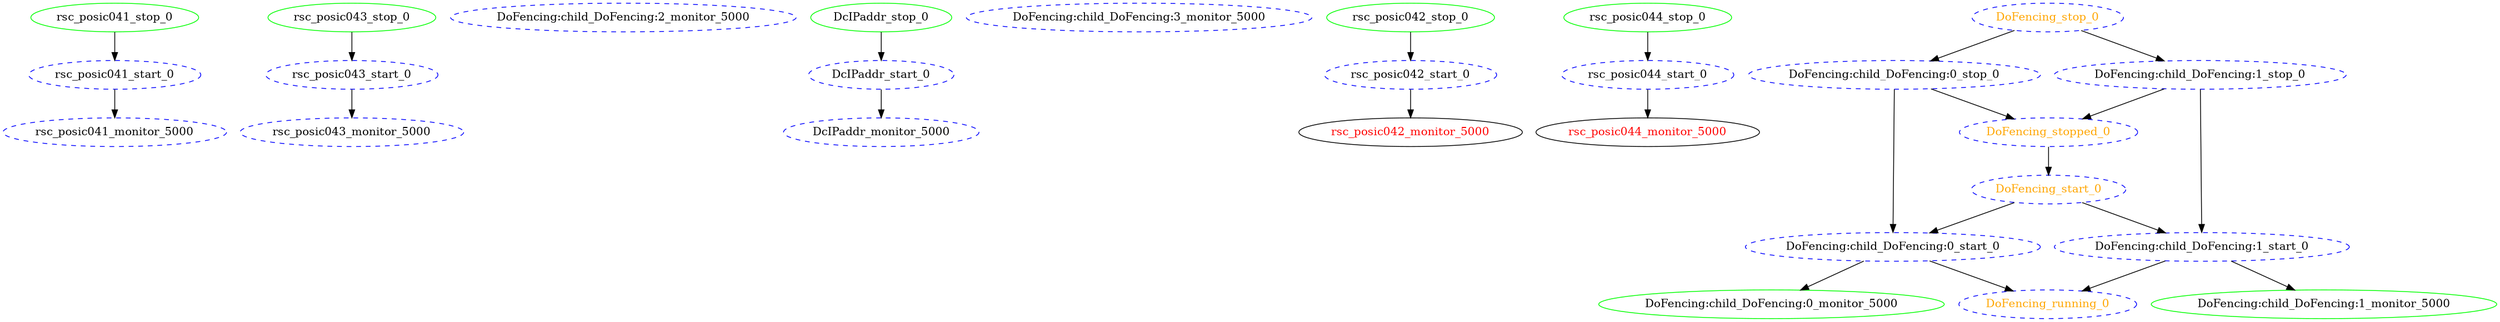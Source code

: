 digraph "g" {
	size = "30,30"
"rsc_posic041_monitor_5000" [ style="dashed" color="blue" fontcolor="black" ]
"rsc_posic043_monitor_5000" [ style="dashed" color="blue" fontcolor="black" ]
"DoFencing:child_DoFencing:2_monitor_5000" [ style="dashed" color="blue" fontcolor="black" ]
"DcIPaddr_monitor_5000" [ style="dashed" color="blue" fontcolor="black" ]
"DoFencing:child_DoFencing:3_monitor_5000" [ style="dashed" color="blue" fontcolor="black" ]
"DcIPaddr_stop_0" [ tooltip="posic043" color="green" fontcolor="black" ]
"DcIPaddr_start_0" [ style="dashed" color="blue" fontcolor="black" ]
"rsc_posic041_stop_0" [ tooltip="posic041" color="green" fontcolor="black" ]
"rsc_posic041_start_0" [ style="dashed" color="blue" fontcolor="black" ]
"rsc_posic042_stop_0" [ tooltip="posic041" color="green" fontcolor="black" ]
"rsc_posic042_start_0" [ style="dashed" color="blue" fontcolor="black" ]
"rsc_posic042_monitor_5000" [ fontcolor="red" ]
"rsc_posic043_stop_0" [ tooltip="posic043" color="green" fontcolor="black" ]
"rsc_posic043_start_0" [ style="dashed" color="blue" fontcolor="black" ]
"rsc_posic044_stop_0" [ tooltip="posic041" color="green" fontcolor="black" ]
"rsc_posic044_start_0" [ style="dashed" color="blue" fontcolor="black" ]
"rsc_posic044_monitor_5000" [ fontcolor="red" ]
"DoFencing:child_DoFencing:0_stop_0" [ style="dashed" color="blue" fontcolor="black" ]
"DoFencing:child_DoFencing:0_start_0" [ style="dashed" color="blue" fontcolor="black" ]
"DoFencing:child_DoFencing:0_monitor_5000" [ tooltip="posic043" color="green" fontcolor="black" ]
"DoFencing:child_DoFencing:1_stop_0" [ style="dashed" color="blue" fontcolor="black" ]
"DoFencing:child_DoFencing:1_start_0" [ style="dashed" color="blue" fontcolor="black" ]
"DoFencing:child_DoFencing:1_monitor_5000" [ tooltip="posic041" color="green" fontcolor="black" ]
"DoFencing_start_0" [ style="dashed" color="blue" fontcolor="orange" ]
"DoFencing_running_0" [ style="dashed" color="blue" fontcolor="orange" ]
"DoFencing_stop_0" [ style="dashed" color="blue" fontcolor="orange" ]
"DoFencing_stopped_0" [ style="dashed" color="blue" fontcolor="orange" ]
"rsc_posic041_start_0" -> "rsc_posic041_monitor_5000"
"rsc_posic043_start_0" -> "rsc_posic043_monitor_5000"
"DcIPaddr_start_0" -> "DcIPaddr_monitor_5000"
"DcIPaddr_stop_0" -> "DcIPaddr_start_0"
"rsc_posic041_stop_0" -> "rsc_posic041_start_0"
"rsc_posic042_stop_0" -> "rsc_posic042_start_0"
"rsc_posic042_start_0" -> "rsc_posic042_monitor_5000"
"rsc_posic043_stop_0" -> "rsc_posic043_start_0"
"rsc_posic044_stop_0" -> "rsc_posic044_start_0"
"rsc_posic044_start_0" -> "rsc_posic044_monitor_5000"
"DoFencing_stop_0" -> "DoFencing:child_DoFencing:0_stop_0"
"DoFencing:child_DoFencing:0_stop_0" -> "DoFencing:child_DoFencing:0_start_0"
"DoFencing_start_0" -> "DoFencing:child_DoFencing:0_start_0"
"DoFencing:child_DoFencing:0_start_0" -> "DoFencing:child_DoFencing:0_monitor_5000"
"DoFencing_stop_0" -> "DoFencing:child_DoFencing:1_stop_0"
"DoFencing:child_DoFencing:1_stop_0" -> "DoFencing:child_DoFencing:1_start_0"
"DoFencing_start_0" -> "DoFencing:child_DoFencing:1_start_0"
"DoFencing:child_DoFencing:1_start_0" -> "DoFencing:child_DoFencing:1_monitor_5000"
"DoFencing_stopped_0" -> "DoFencing_start_0"
"DoFencing:child_DoFencing:0_start_0" -> "DoFencing_running_0"
"DoFencing:child_DoFencing:1_start_0" -> "DoFencing_running_0"
"DoFencing:child_DoFencing:0_stop_0" -> "DoFencing_stopped_0"
"DoFencing:child_DoFencing:1_stop_0" -> "DoFencing_stopped_0"
}
